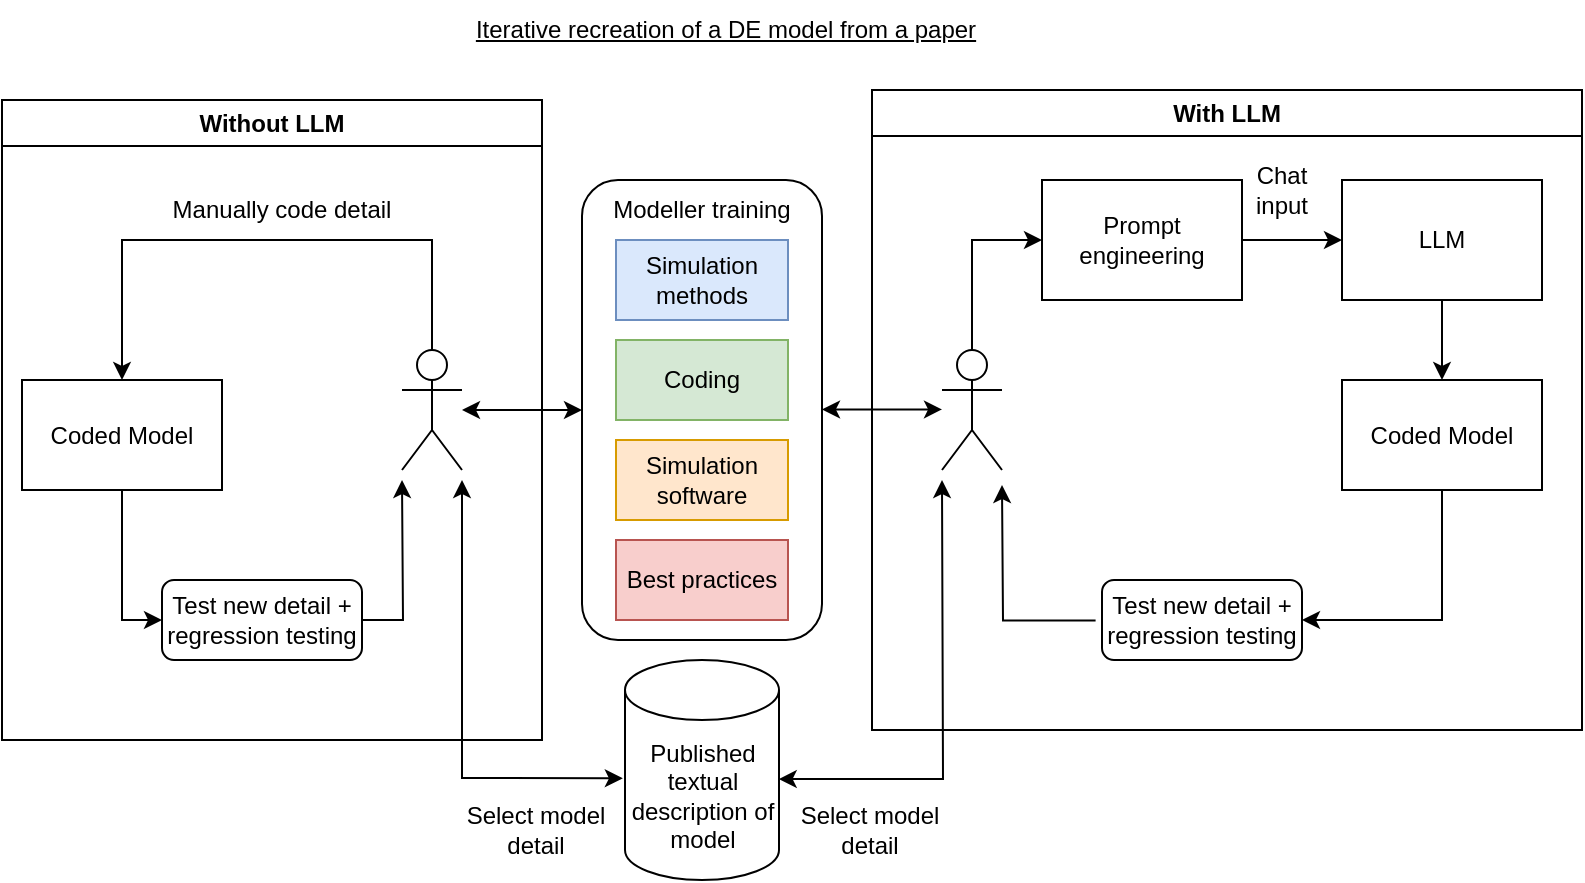 <mxfile version="22.1.7" type="device">
  <diagram name="Page-1" id="2afLw1SPVsDStBJi_gai">
    <mxGraphModel dx="1373" dy="731" grid="1" gridSize="10" guides="1" tooltips="1" connect="1" arrows="1" fold="1" page="1" pageScale="1" pageWidth="827" pageHeight="1169" math="0" shadow="0">
      <root>
        <mxCell id="0" />
        <mxCell id="1" parent="0" />
        <mxCell id="QTzP44NzgKvsPXYBdJU8-72" value="Without LLM" style="swimlane;whiteSpace=wrap;html=1;" vertex="1" parent="1">
          <mxGeometry x="20" y="270" width="270" height="320" as="geometry" />
        </mxCell>
        <mxCell id="QTzP44NzgKvsPXYBdJU8-11" value="" style="rounded=1;whiteSpace=wrap;html=1;" vertex="1" parent="1">
          <mxGeometry x="310" y="310" width="120" height="230" as="geometry" />
        </mxCell>
        <mxCell id="QTzP44NzgKvsPXYBdJU8-1" value="" style="shape=umlActor;verticalLabelPosition=bottom;verticalAlign=top;html=1;outlineConnect=0;" vertex="1" parent="1">
          <mxGeometry x="220" y="395" width="30" height="60" as="geometry" />
        </mxCell>
        <mxCell id="QTzP44NzgKvsPXYBdJU8-3" value="Simulation methods" style="rounded=0;whiteSpace=wrap;html=1;fillColor=#dae8fc;strokeColor=#6c8ebf;" vertex="1" parent="1">
          <mxGeometry x="327" y="340" width="86" height="40" as="geometry" />
        </mxCell>
        <mxCell id="QTzP44NzgKvsPXYBdJU8-4" value="Coding" style="rounded=0;whiteSpace=wrap;html=1;fillColor=#d5e8d4;strokeColor=#82b366;" vertex="1" parent="1">
          <mxGeometry x="327" y="390" width="86" height="40" as="geometry" />
        </mxCell>
        <mxCell id="QTzP44NzgKvsPXYBdJU8-5" value="Best practices" style="rounded=0;whiteSpace=wrap;html=1;fillColor=#f8cecc;strokeColor=#b85450;" vertex="1" parent="1">
          <mxGeometry x="327" y="490" width="86" height="40" as="geometry" />
        </mxCell>
        <mxCell id="QTzP44NzgKvsPXYBdJU8-6" value="Simulation software " style="rounded=0;whiteSpace=wrap;html=1;fillColor=#ffe6cc;strokeColor=#d79b00;" vertex="1" parent="1">
          <mxGeometry x="327" y="440" width="86" height="40" as="geometry" />
        </mxCell>
        <mxCell id="QTzP44NzgKvsPXYBdJU8-12" value="Modeller training" style="text;strokeColor=none;align=center;fillColor=none;html=1;verticalAlign=middle;whiteSpace=wrap;rounded=0;" vertex="1" parent="1">
          <mxGeometry x="320" y="310" width="100" height="30" as="geometry" />
        </mxCell>
        <mxCell id="QTzP44NzgKvsPXYBdJU8-13" style="edgeStyle=orthogonalEdgeStyle;rounded=0;orthogonalLoop=1;jettySize=auto;html=1;exitX=0.5;exitY=1;exitDx=0;exitDy=0;" edge="1" parent="1" source="QTzP44NzgKvsPXYBdJU8-11" target="QTzP44NzgKvsPXYBdJU8-11">
          <mxGeometry relative="1" as="geometry" />
        </mxCell>
        <mxCell id="QTzP44NzgKvsPXYBdJU8-14" value="Coded Model" style="rounded=0;whiteSpace=wrap;html=1;" vertex="1" parent="1">
          <mxGeometry x="30" y="410" width="100" height="55" as="geometry" />
        </mxCell>
        <mxCell id="QTzP44NzgKvsPXYBdJU8-15" value="Published textual description of model" style="shape=cylinder3;whiteSpace=wrap;html=1;boundedLbl=1;backgroundOutline=1;size=15;" vertex="1" parent="1">
          <mxGeometry x="331.5" y="550" width="77" height="110" as="geometry" />
        </mxCell>
        <mxCell id="QTzP44NzgKvsPXYBdJU8-22" style="edgeStyle=orthogonalEdgeStyle;rounded=0;orthogonalLoop=1;jettySize=auto;html=1;exitX=1;exitY=0.5;exitDx=0;exitDy=0;" edge="1" parent="1" source="QTzP44NzgKvsPXYBdJU8-16">
          <mxGeometry relative="1" as="geometry">
            <mxPoint x="220" y="460" as="targetPoint" />
          </mxGeometry>
        </mxCell>
        <mxCell id="QTzP44NzgKvsPXYBdJU8-16" value="Test new detail + regression testing" style="rounded=1;whiteSpace=wrap;html=1;" vertex="1" parent="1">
          <mxGeometry x="100" y="510" width="100" height="40" as="geometry" />
        </mxCell>
        <mxCell id="QTzP44NzgKvsPXYBdJU8-19" style="edgeStyle=orthogonalEdgeStyle;rounded=0;orthogonalLoop=1;jettySize=auto;html=1;exitX=0.5;exitY=0;exitDx=0;exitDy=0;exitPerimeter=0;entryX=0.5;entryY=0;entryDx=0;entryDy=0;" edge="1" parent="1" source="QTzP44NzgKvsPXYBdJU8-1" target="QTzP44NzgKvsPXYBdJU8-14">
          <mxGeometry relative="1" as="geometry">
            <mxPoint x="90" y="380" as="targetPoint" />
            <Array as="points">
              <mxPoint x="235" y="340" />
              <mxPoint x="80" y="340" />
            </Array>
          </mxGeometry>
        </mxCell>
        <mxCell id="QTzP44NzgKvsPXYBdJU8-20" style="edgeStyle=orthogonalEdgeStyle;rounded=0;orthogonalLoop=1;jettySize=auto;html=1;exitX=0.5;exitY=1;exitDx=0;exitDy=0;entryX=0;entryY=0.5;entryDx=0;entryDy=0;" edge="1" parent="1" source="QTzP44NzgKvsPXYBdJU8-14" target="QTzP44NzgKvsPXYBdJU8-16">
          <mxGeometry relative="1" as="geometry" />
        </mxCell>
        <mxCell id="QTzP44NzgKvsPXYBdJU8-23" value="Manually code detail" style="text;strokeColor=none;align=center;fillColor=none;html=1;verticalAlign=middle;whiteSpace=wrap;rounded=0;" vertex="1" parent="1">
          <mxGeometry x="100" y="310" width="120" height="30" as="geometry" />
        </mxCell>
        <mxCell id="QTzP44NzgKvsPXYBdJU8-26" value="" style="endArrow=classic;startArrow=classic;html=1;rounded=0;entryX=0;entryY=0.5;entryDx=0;entryDy=0;" edge="1" parent="1" source="QTzP44NzgKvsPXYBdJU8-1" target="QTzP44NzgKvsPXYBdJU8-11">
          <mxGeometry width="50" height="50" relative="1" as="geometry">
            <mxPoint x="240" y="540" as="sourcePoint" />
            <mxPoint x="290" y="490" as="targetPoint" />
          </mxGeometry>
        </mxCell>
        <mxCell id="QTzP44NzgKvsPXYBdJU8-28" value="" style="endArrow=classic;html=1;rounded=0;exitX=-0.014;exitY=0.538;exitDx=0;exitDy=0;exitPerimeter=0;startArrow=classic;startFill=1;" edge="1" parent="1" source="QTzP44NzgKvsPXYBdJU8-15">
          <mxGeometry width="50" height="50" relative="1" as="geometry">
            <mxPoint x="240" y="540" as="sourcePoint" />
            <mxPoint x="250" y="460" as="targetPoint" />
            <Array as="points">
              <mxPoint x="250" y="609" />
            </Array>
          </mxGeometry>
        </mxCell>
        <mxCell id="QTzP44NzgKvsPXYBdJU8-47" style="edgeStyle=orthogonalEdgeStyle;rounded=0;orthogonalLoop=1;jettySize=auto;html=1;exitX=1;exitY=0.5;exitDx=0;exitDy=0;entryX=0;entryY=0.5;entryDx=0;entryDy=0;" edge="1" parent="1" source="QTzP44NzgKvsPXYBdJU8-38" target="QTzP44NzgKvsPXYBdJU8-55">
          <mxGeometry relative="1" as="geometry">
            <mxPoint x="704.4" y="341.938" as="targetPoint" />
          </mxGeometry>
        </mxCell>
        <mxCell id="QTzP44NzgKvsPXYBdJU8-38" value="Prompt engineering" style="rounded=0;whiteSpace=wrap;html=1;" vertex="1" parent="1">
          <mxGeometry x="540" y="310" width="100" height="60" as="geometry" />
        </mxCell>
        <mxCell id="QTzP44NzgKvsPXYBdJU8-44" style="edgeStyle=orthogonalEdgeStyle;rounded=0;orthogonalLoop=1;jettySize=auto;html=1;exitX=0.5;exitY=0;exitDx=0;exitDy=0;exitPerimeter=0;entryX=0;entryY=0.5;entryDx=0;entryDy=0;" edge="1" parent="1" source="QTzP44NzgKvsPXYBdJU8-30" target="QTzP44NzgKvsPXYBdJU8-38">
          <mxGeometry relative="1" as="geometry">
            <Array as="points">
              <mxPoint x="505" y="340" />
              <mxPoint x="540" y="340" />
            </Array>
          </mxGeometry>
        </mxCell>
        <mxCell id="QTzP44NzgKvsPXYBdJU8-30" value="" style="shape=umlActor;verticalLabelPosition=bottom;verticalAlign=top;html=1;outlineConnect=0;" vertex="1" parent="1">
          <mxGeometry x="490" y="395" width="30" height="60" as="geometry" />
        </mxCell>
        <mxCell id="QTzP44NzgKvsPXYBdJU8-31" value="Coded Model" style="rounded=0;whiteSpace=wrap;html=1;" vertex="1" parent="1">
          <mxGeometry x="690" y="410" width="100" height="55" as="geometry" />
        </mxCell>
        <mxCell id="QTzP44NzgKvsPXYBdJU8-32" style="edgeStyle=orthogonalEdgeStyle;rounded=0;orthogonalLoop=1;jettySize=auto;html=1;exitX=-0.032;exitY=0.505;exitDx=0;exitDy=0;exitPerimeter=0;" edge="1" parent="1" source="QTzP44NzgKvsPXYBdJU8-33">
          <mxGeometry relative="1" as="geometry">
            <mxPoint x="520" y="462.5" as="targetPoint" />
          </mxGeometry>
        </mxCell>
        <mxCell id="QTzP44NzgKvsPXYBdJU8-33" value="Test new detail + regression testing" style="rounded=1;whiteSpace=wrap;html=1;" vertex="1" parent="1">
          <mxGeometry x="570" y="510" width="100" height="40" as="geometry" />
        </mxCell>
        <mxCell id="QTzP44NzgKvsPXYBdJU8-35" style="edgeStyle=orthogonalEdgeStyle;rounded=0;orthogonalLoop=1;jettySize=auto;html=1;exitX=0.5;exitY=1;exitDx=0;exitDy=0;entryX=1;entryY=0.5;entryDx=0;entryDy=0;" edge="1" parent="1" source="QTzP44NzgKvsPXYBdJU8-31" target="QTzP44NzgKvsPXYBdJU8-33">
          <mxGeometry relative="1" as="geometry">
            <mxPoint x="827" y="511.5" as="sourcePoint" />
            <mxPoint x="707" y="576.5" as="targetPoint" />
          </mxGeometry>
        </mxCell>
        <mxCell id="QTzP44NzgKvsPXYBdJU8-39" style="edgeStyle=orthogonalEdgeStyle;rounded=0;orthogonalLoop=1;jettySize=auto;html=1;exitX=0.998;exitY=0.541;exitDx=0;exitDy=0;exitPerimeter=0;startArrow=classic;startFill=1;" edge="1" parent="1" source="QTzP44NzgKvsPXYBdJU8-15">
          <mxGeometry relative="1" as="geometry">
            <mxPoint x="490" y="460" as="targetPoint" />
          </mxGeometry>
        </mxCell>
        <mxCell id="QTzP44NzgKvsPXYBdJU8-42" value="Select model detail" style="text;strokeColor=none;align=center;fillColor=none;html=1;verticalAlign=middle;whiteSpace=wrap;rounded=0;" vertex="1" parent="1">
          <mxGeometry x="247" y="620" width="80" height="30" as="geometry" />
        </mxCell>
        <mxCell id="QTzP44NzgKvsPXYBdJU8-43" value="Select model detail" style="text;strokeColor=none;align=center;fillColor=none;html=1;verticalAlign=middle;whiteSpace=wrap;rounded=0;" vertex="1" parent="1">
          <mxGeometry x="414" y="620" width="80" height="30" as="geometry" />
        </mxCell>
        <mxCell id="QTzP44NzgKvsPXYBdJU8-50" style="edgeStyle=orthogonalEdgeStyle;rounded=0;orthogonalLoop=1;jettySize=auto;html=1;exitX=0.5;exitY=1;exitDx=0;exitDy=0;" edge="1" parent="1" source="QTzP44NzgKvsPXYBdJU8-55" target="QTzP44NzgKvsPXYBdJU8-31">
          <mxGeometry relative="1" as="geometry">
            <mxPoint x="739.5" y="372.438" as="sourcePoint" />
          </mxGeometry>
        </mxCell>
        <mxCell id="QTzP44NzgKvsPXYBdJU8-49" value="" style="endArrow=classic;startArrow=classic;html=1;rounded=0;entryX=0;entryY=0.5;entryDx=0;entryDy=0;" edge="1" parent="1">
          <mxGeometry width="50" height="50" relative="1" as="geometry">
            <mxPoint x="430" y="424.71" as="sourcePoint" />
            <mxPoint x="490" y="424.71" as="targetPoint" />
          </mxGeometry>
        </mxCell>
        <mxCell id="QTzP44NzgKvsPXYBdJU8-51" value="&lt;div&gt;Chat&lt;/div&gt;&lt;div&gt;input&lt;br&gt;&lt;/div&gt;" style="text;strokeColor=none;align=center;fillColor=none;html=1;verticalAlign=middle;whiteSpace=wrap;rounded=0;" vertex="1" parent="1">
          <mxGeometry x="630" y="300" width="60" height="30" as="geometry" />
        </mxCell>
        <mxCell id="QTzP44NzgKvsPXYBdJU8-54" value="Iterative recreation of a DE model from a paper" style="text;strokeColor=none;align=center;fillColor=none;html=1;verticalAlign=middle;whiteSpace=wrap;rounded=0;fontStyle=4" vertex="1" parent="1">
          <mxGeometry x="247" y="220" width="270" height="30" as="geometry" />
        </mxCell>
        <mxCell id="QTzP44NzgKvsPXYBdJU8-55" value="LLM" style="rounded=0;whiteSpace=wrap;html=1;" vertex="1" parent="1">
          <mxGeometry x="690" y="310" width="100" height="60" as="geometry" />
        </mxCell>
        <mxCell id="QTzP44NzgKvsPXYBdJU8-73" value="With LLM" style="swimlane;whiteSpace=wrap;html=1;" vertex="1" parent="1">
          <mxGeometry x="455" y="265" width="355" height="320" as="geometry" />
        </mxCell>
      </root>
    </mxGraphModel>
  </diagram>
</mxfile>

